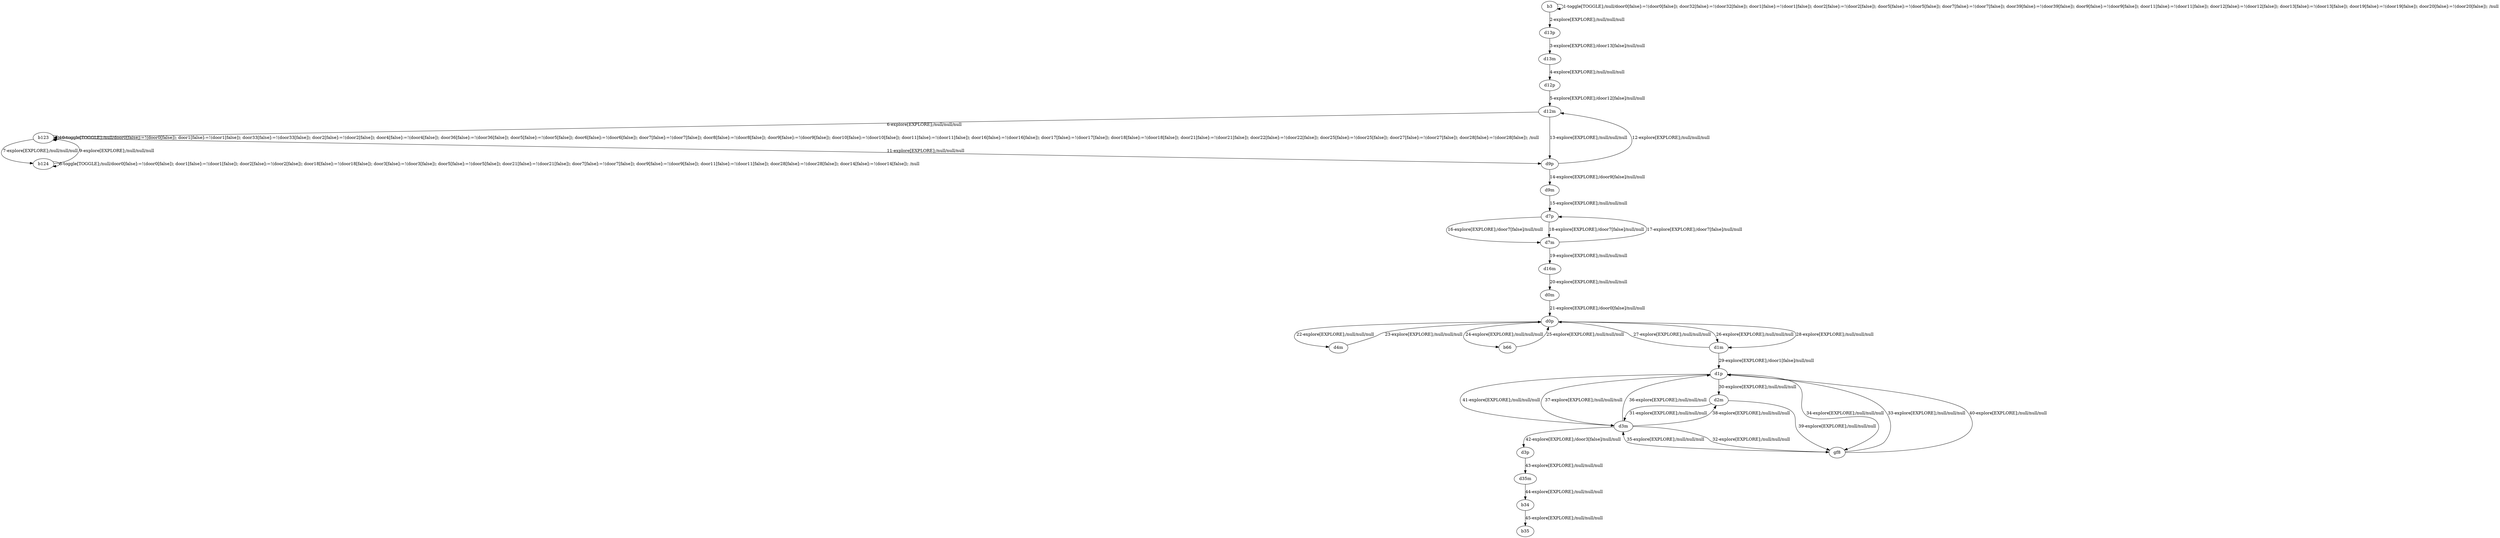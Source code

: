 # Total number of goals covered by this test: 1
# b34 --> b35

digraph g {
"b3" -> "b3" [label = "1-toggle[TOGGLE];/null/door0[false]:=!(door0[false]); door32[false]:=!(door32[false]); door1[false]:=!(door1[false]); door2[false]:=!(door2[false]); door5[false]:=!(door5[false]); door7[false]:=!(door7[false]); door39[false]:=!(door39[false]); door9[false]:=!(door9[false]); door11[false]:=!(door11[false]); door12[false]:=!(door12[false]); door13[false]:=!(door13[false]); door19[false]:=!(door19[false]); door20[false]:=!(door20[false]); /null"];
"b3" -> "d13p" [label = "2-explore[EXPLORE];/null/null/null"];
"d13p" -> "d13m" [label = "3-explore[EXPLORE];/door13[false]/null/null"];
"d13m" -> "d12p" [label = "4-explore[EXPLORE];/null/null/null"];
"d12p" -> "d12m" [label = "5-explore[EXPLORE];/door12[false]/null/null"];
"d12m" -> "b123" [label = "6-explore[EXPLORE];/null/null/null"];
"b123" -> "b124" [label = "7-explore[EXPLORE];/null/null/null"];
"b124" -> "b124" [label = "8-toggle[TOGGLE];/null/door0[false]:=!(door0[false]); door1[false]:=!(door1[false]); door2[false]:=!(door2[false]); door18[false]:=!(door18[false]); door3[false]:=!(door3[false]); door5[false]:=!(door5[false]); door21[false]:=!(door21[false]); door7[false]:=!(door7[false]); door9[false]:=!(door9[false]); door11[false]:=!(door11[false]); door28[false]:=!(door28[false]); door14[false]:=!(door14[false]); /null"];
"b124" -> "b123" [label = "9-explore[EXPLORE];/null/null/null"];
"b123" -> "b123" [label = "10-toggle[TOGGLE];/null/door0[false]:=!(door0[false]); door1[false]:=!(door1[false]); door33[false]:=!(door33[false]); door2[false]:=!(door2[false]); door4[false]:=!(door4[false]); door36[false]:=!(door36[false]); door5[false]:=!(door5[false]); door6[false]:=!(door6[false]); door7[false]:=!(door7[false]); door8[false]:=!(door8[false]); door9[false]:=!(door9[false]); door10[false]:=!(door10[false]); door11[false]:=!(door11[false]); door16[false]:=!(door16[false]); door17[false]:=!(door17[false]); door18[false]:=!(door18[false]); door21[false]:=!(door21[false]); door22[false]:=!(door22[false]); door25[false]:=!(door25[false]); door27[false]:=!(door27[false]); door28[false]:=!(door28[false]); /null"];
"b123" -> "d9p" [label = "11-explore[EXPLORE];/null/null/null"];
"d9p" -> "d12m" [label = "12-explore[EXPLORE];/null/null/null"];
"d12m" -> "d9p" [label = "13-explore[EXPLORE];/null/null/null"];
"d9p" -> "d9m" [label = "14-explore[EXPLORE];/door9[false]/null/null"];
"d9m" -> "d7p" [label = "15-explore[EXPLORE];/null/null/null"];
"d7p" -> "d7m" [label = "16-explore[EXPLORE];/door7[false]/null/null"];
"d7m" -> "d7p" [label = "17-explore[EXPLORE];/door7[false]/null/null"];
"d7p" -> "d7m" [label = "18-explore[EXPLORE];/door7[false]/null/null"];
"d7m" -> "d16m" [label = "19-explore[EXPLORE];/null/null/null"];
"d16m" -> "d0m" [label = "20-explore[EXPLORE];/null/null/null"];
"d0m" -> "d0p" [label = "21-explore[EXPLORE];/door0[false]/null/null"];
"d0p" -> "d4m" [label = "22-explore[EXPLORE];/null/null/null"];
"d4m" -> "d0p" [label = "23-explore[EXPLORE];/null/null/null"];
"d0p" -> "b66" [label = "24-explore[EXPLORE];/null/null/null"];
"b66" -> "d0p" [label = "25-explore[EXPLORE];/null/null/null"];
"d0p" -> "d1m" [label = "26-explore[EXPLORE];/null/null/null"];
"d1m" -> "d0p" [label = "27-explore[EXPLORE];/null/null/null"];
"d0p" -> "d1m" [label = "28-explore[EXPLORE];/null/null/null"];
"d1m" -> "d1p" [label = "29-explore[EXPLORE];/door1[false]/null/null"];
"d1p" -> "d2m" [label = "30-explore[EXPLORE];/null/null/null"];
"d2m" -> "d3m" [label = "31-explore[EXPLORE];/null/null/null"];
"d3m" -> "gf8" [label = "32-explore[EXPLORE];/null/null/null"];
"gf8" -> "d1p" [label = "33-explore[EXPLORE];/null/null/null"];
"d1p" -> "gf8" [label = "34-explore[EXPLORE];/null/null/null"];
"gf8" -> "d3m" [label = "35-explore[EXPLORE];/null/null/null"];
"d3m" -> "d1p" [label = "36-explore[EXPLORE];/null/null/null"];
"d1p" -> "d3m" [label = "37-explore[EXPLORE];/null/null/null"];
"d3m" -> "d2m" [label = "38-explore[EXPLORE];/null/null/null"];
"d2m" -> "gf8" [label = "39-explore[EXPLORE];/null/null/null"];
"gf8" -> "d1p" [label = "40-explore[EXPLORE];/null/null/null"];
"d1p" -> "d3m" [label = "41-explore[EXPLORE];/null/null/null"];
"d3m" -> "d3p" [label = "42-explore[EXPLORE];/door3[false]/null/null"];
"d3p" -> "d35m" [label = "43-explore[EXPLORE];/null/null/null"];
"d35m" -> "b34" [label = "44-explore[EXPLORE];/null/null/null"];
"b34" -> "b35" [label = "45-explore[EXPLORE];/null/null/null"];
}
